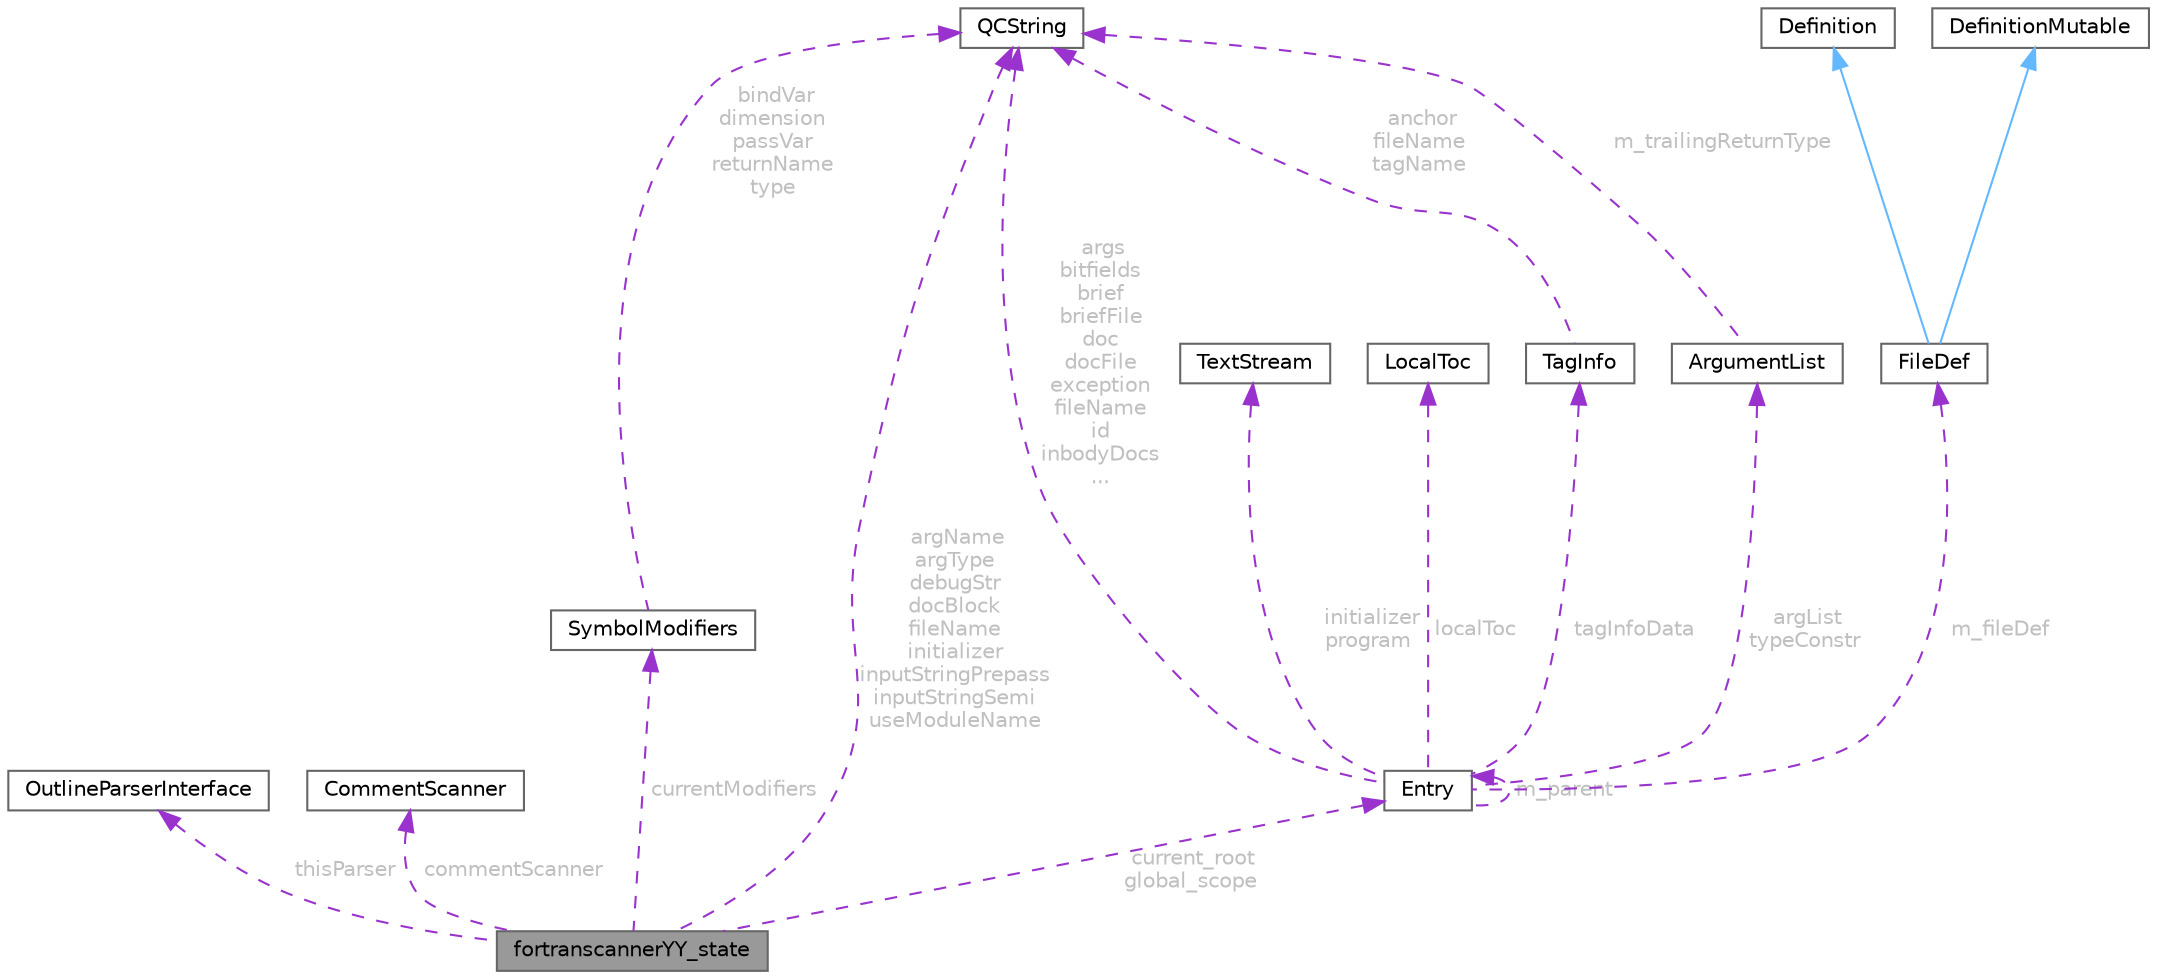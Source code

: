 digraph "fortranscannerYY_state"
{
 // INTERACTIVE_SVG=YES
 // LATEX_PDF_SIZE
  bgcolor="transparent";
  edge [fontname=Helvetica,fontsize=10,labelfontname=Helvetica,labelfontsize=10];
  node [fontname=Helvetica,fontsize=10,shape=box,height=0.2,width=0.4];
  Node1 [id="Node000001",label="fortranscannerYY_state",height=0.2,width=0.4,color="gray40", fillcolor="grey60", style="filled", fontcolor="black",tooltip=" "];
  Node2 -> Node1 [id="edge1_Node000001_Node000002",dir="back",color="darkorchid3",style="dashed",tooltip=" ",label=" thisParser",fontcolor="grey" ];
  Node2 [id="Node000002",label="OutlineParserInterface",height=0.2,width=0.4,color="gray40", fillcolor="white", style="filled",URL="$d5/d79/class_outline_parser_interface.html",tooltip="Abstract interface for outline parsers."];
  Node3 -> Node1 [id="edge2_Node000001_Node000003",dir="back",color="darkorchid3",style="dashed",tooltip=" ",label=" commentScanner",fontcolor="grey" ];
  Node3 [id="Node000003",label="CommentScanner",height=0.2,width=0.4,color="gray40", fillcolor="white", style="filled",URL="$d0/d6b/class_comment_scanner.html",tooltip=" "];
  Node4 -> Node1 [id="edge3_Node000001_Node000004",dir="back",color="darkorchid3",style="dashed",tooltip=" ",label=" argName\nargType\ndebugStr\ndocBlock\nfileName\ninitializer\ninputStringPrepass\ninputStringSemi\nuseModuleName",fontcolor="grey" ];
  Node4 [id="Node000004",label="QCString",height=0.2,width=0.4,color="gray40", fillcolor="white", style="filled",URL="$d9/d45/class_q_c_string.html",tooltip="This is an alternative implementation of QCString."];
  Node5 -> Node1 [id="edge4_Node000001_Node000005",dir="back",color="darkorchid3",style="dashed",tooltip=" ",label=" current_root\nglobal_scope",fontcolor="grey" ];
  Node5 [id="Node000005",label="Entry",height=0.2,width=0.4,color="gray40", fillcolor="white", style="filled",URL="$d4/dd7/class_entry.html",tooltip="Represents an unstructured piece of information, about an entity found in the sources."];
  Node4 -> Node5 [id="edge5_Node000005_Node000004",dir="back",color="darkorchid3",style="dashed",tooltip=" ",label=" args\nbitfields\nbrief\nbriefFile\ndoc\ndocFile\nexception\nfileName\nid\ninbodyDocs\n...",fontcolor="grey" ];
  Node6 -> Node5 [id="edge6_Node000005_Node000006",dir="back",color="darkorchid3",style="dashed",tooltip=" ",label=" tagInfoData",fontcolor="grey" ];
  Node6 [id="Node000006",label="TagInfo",height=0.2,width=0.4,color="gray40", fillcolor="white", style="filled",URL="$d3/dc3/struct_tag_info.html",tooltip="This struct is used to capture the tag file information for an Entry."];
  Node4 -> Node6 [id="edge7_Node000006_Node000004",dir="back",color="darkorchid3",style="dashed",tooltip=" ",label=" anchor\nfileName\ntagName",fontcolor="grey" ];
  Node7 -> Node5 [id="edge8_Node000005_Node000007",dir="back",color="darkorchid3",style="dashed",tooltip=" ",label=" argList\ntypeConstr",fontcolor="grey" ];
  Node7 [id="Node000007",label="ArgumentList",height=0.2,width=0.4,color="gray40", fillcolor="white", style="filled",URL="$d7/df8/class_argument_list.html",tooltip="This class represents an function or template argument list."];
  Node4 -> Node7 [id="edge9_Node000007_Node000004",dir="back",color="darkorchid3",style="dashed",tooltip=" ",label=" m_trailingReturnType",fontcolor="grey" ];
  Node8 -> Node5 [id="edge10_Node000005_Node000008",dir="back",color="darkorchid3",style="dashed",tooltip=" ",label=" initializer\nprogram",fontcolor="grey" ];
  Node8 [id="Node000008",label="TextStream",height=0.2,width=0.4,color="gray40", fillcolor="white", style="filled",URL="$d3/d30/class_text_stream.html",tooltip="Text streaming class that buffers data."];
  Node9 -> Node5 [id="edge11_Node000005_Node000009",dir="back",color="darkorchid3",style="dashed",tooltip=" ",label=" localToc",fontcolor="grey" ];
  Node9 [id="Node000009",label="LocalToc",height=0.2,width=0.4,color="gray40", fillcolor="white", style="filled",URL="$da/d1d/class_local_toc.html",tooltip=" "];
  Node5 -> Node5 [id="edge12_Node000005_Node000005",dir="back",color="darkorchid3",style="dashed",tooltip=" ",label=" m_parent",fontcolor="grey" ];
  Node10 -> Node5 [id="edge13_Node000005_Node000010",dir="back",color="darkorchid3",style="dashed",tooltip=" ",label=" m_fileDef",fontcolor="grey" ];
  Node10 [id="Node000010",label="FileDef",height=0.2,width=0.4,color="gray40", fillcolor="white", style="filled",URL="$de/db0/class_file_def.html",tooltip="A model of a file symbol."];
  Node11 -> Node10 [id="edge14_Node000010_Node000011",dir="back",color="steelblue1",style="solid",tooltip=" "];
  Node11 [id="Node000011",label="DefinitionMutable",height=0.2,width=0.4,color="gray40", fillcolor="white", style="filled",URL="$d0/d46/class_definition_mutable.html",tooltip=" "];
  Node12 -> Node10 [id="edge15_Node000010_Node000012",dir="back",color="steelblue1",style="solid",tooltip=" "];
  Node12 [id="Node000012",label="Definition",height=0.2,width=0.4,color="gray40", fillcolor="white", style="filled",URL="$d5/dcc/class_definition.html",tooltip="The common base class of all entity definitions found in the sources."];
  Node13 -> Node1 [id="edge16_Node000001_Node000013",dir="back",color="darkorchid3",style="dashed",tooltip=" ",label=" currentModifiers",fontcolor="grey" ];
  Node13 [id="Node000013",label="SymbolModifiers",height=0.2,width=0.4,color="gray40", fillcolor="white", style="filled",URL="$df/d1b/struct_symbol_modifiers.html",tooltip="Holds yyextra->modifiers (ie attributes) for one symbol (variable, function, etc)"];
  Node4 -> Node13 [id="edge17_Node000013_Node000004",dir="back",color="darkorchid3",style="dashed",tooltip=" ",label=" bindVar\ndimension\npassVar\nreturnName\ntype",fontcolor="grey" ];
}
